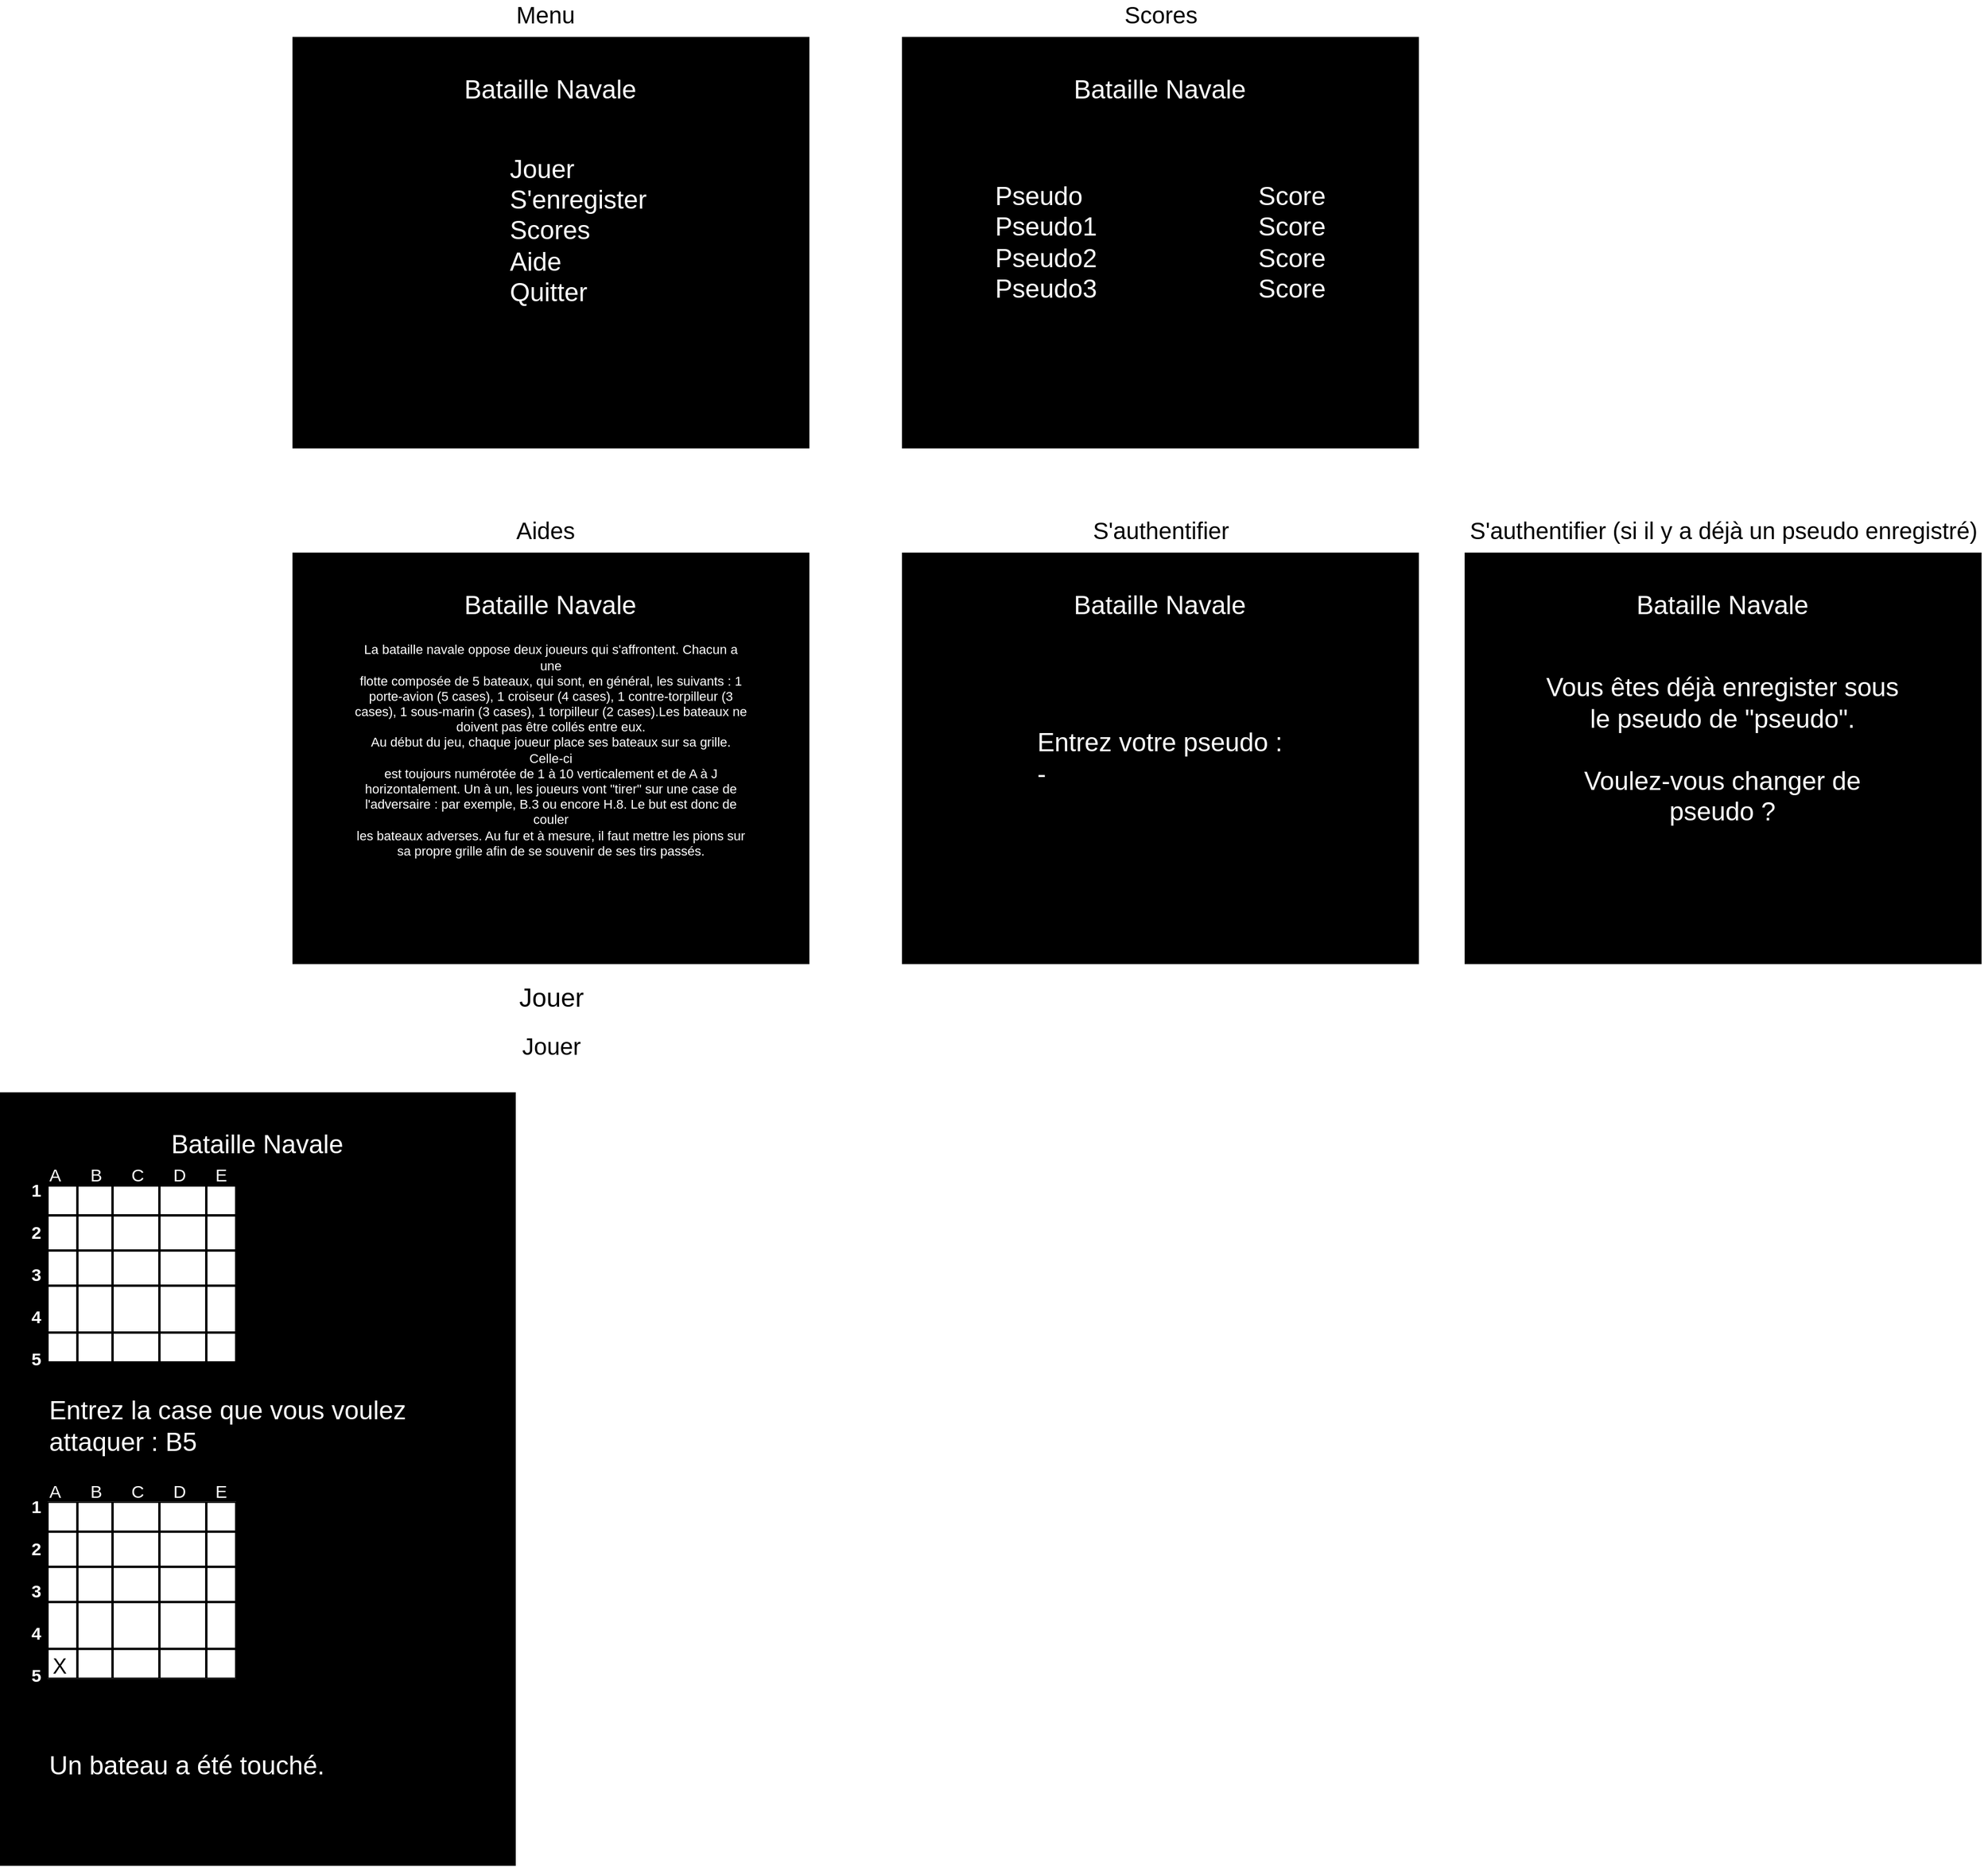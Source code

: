 <mxfile version="12.4.2" type="device" pages="6"><diagram id="BNZDwIskPqp4XQbm4Osp" name="Page-1"><mxGraphModel dx="5209" dy="2055" grid="1" gridSize="10" guides="1" tooltips="1" connect="1" arrows="1" fold="1" page="1" pageScale="1" pageWidth="1654" pageHeight="1169" math="0" shadow="0"><root><mxCell id="0"/><mxCell id="1" parent="0"/><mxCell id="pRQERKFvI18nccKF1-Ji-6" value="" style="group" vertex="1" connectable="0" parent="1"><mxGeometry x="40" y="40" width="440" height="350.14" as="geometry"/></mxCell><mxCell id="pRQERKFvI18nccKF1-Ji-1" value="" style="rounded=0;whiteSpace=wrap;html=1;strokeColor=#000000;fillColor=#000000;" vertex="1" parent="pRQERKFvI18nccKF1-Ji-6"><mxGeometry width="440" height="350.14" as="geometry"/></mxCell><mxCell id="pRQERKFvI18nccKF1-Ji-3" value="&lt;font style=&quot;font-size: 22px&quot; color=&quot;#ffffff&quot;&gt;Bataille Navale&lt;/font&gt;" style="text;html=1;strokeColor=none;fillColor=none;align=center;verticalAlign=middle;whiteSpace=wrap;rounded=0;" vertex="1" parent="pRQERKFvI18nccKF1-Ji-6"><mxGeometry x="126.413" y="28.43" width="187.174" height="32.83" as="geometry"/></mxCell><mxCell id="pRQERKFvI18nccKF1-Ji-4" value="&lt;font style=&quot;font-size: 22px&quot; color=&quot;#ffffff&quot;&gt;Jouer&lt;br&gt;S'enregister&lt;br&gt;Scores&lt;br&gt;Aide&lt;br&gt;Quitter&lt;/font&gt;" style="text;html=1;strokeColor=none;fillColor=none;align=left;verticalAlign=middle;whiteSpace=wrap;rounded=0;" vertex="1" parent="pRQERKFvI18nccKF1-Ji-6"><mxGeometry x="183.469" y="77.67" width="73.061" height="175.07" as="geometry"/></mxCell><mxCell id="pRQERKFvI18nccKF1-Ji-11" value="&lt;font style=&quot;font-size: 20px&quot;&gt;Menu&lt;/font&gt;" style="text;html=1;align=center;verticalAlign=middle;resizable=0;points=[];;autosize=1;" vertex="1" parent="1"><mxGeometry x="220" y="10" width="70" height="20" as="geometry"/></mxCell><mxCell id="pRQERKFvI18nccKF1-Ji-12" value="&lt;font style=&quot;font-size: 20px&quot;&gt;Scores&lt;br&gt;&lt;/font&gt;" style="text;html=1;align=center;verticalAlign=middle;resizable=0;points=[];;autosize=1;" vertex="1" parent="1"><mxGeometry x="740" y="10" width="80" height="20" as="geometry"/></mxCell><mxCell id="pRQERKFvI18nccKF1-Ji-15" value="" style="group" vertex="1" connectable="0" parent="1"><mxGeometry x="560" y="40" width="440" height="350.14" as="geometry"/></mxCell><mxCell id="pRQERKFvI18nccKF1-Ji-8" value="" style="rounded=0;whiteSpace=wrap;html=1;strokeColor=#000000;fillColor=#000000;" vertex="1" parent="pRQERKFvI18nccKF1-Ji-15"><mxGeometry width="440" height="350.14" as="geometry"/></mxCell><mxCell id="pRQERKFvI18nccKF1-Ji-9" value="&lt;font style=&quot;font-size: 22px&quot; color=&quot;#ffffff&quot;&gt;Bataille Navale&lt;/font&gt;" style="text;html=1;strokeColor=none;fillColor=none;align=center;verticalAlign=middle;whiteSpace=wrap;rounded=0;" vertex="1" parent="pRQERKFvI18nccKF1-Ji-15"><mxGeometry x="126.413" y="28.43" width="187.174" height="32.83" as="geometry"/></mxCell><mxCell id="pRQERKFvI18nccKF1-Ji-13" value="&lt;div&gt;&lt;span style=&quot;font-size: 22px ; color: rgb(255 , 255 , 255)&quot;&gt;Pseudo&lt;/span&gt;&lt;/div&gt;&lt;div&gt;&lt;span style=&quot;color: rgb(255 , 255 , 255) ; font-size: 22px&quot;&gt;Pseudo1&lt;/span&gt;&lt;span style=&quot;font-size: 22px ; color: rgb(255 , 255 , 255)&quot;&gt;&lt;br&gt;&lt;/span&gt;&lt;/div&gt;&lt;div&gt;&lt;span style=&quot;color: rgb(255 , 255 , 255) ; font-size: 22px&quot;&gt;Pseudo2&lt;/span&gt;&lt;span style=&quot;color: rgb(255 , 255 , 255) ; font-size: 22px&quot;&gt;&lt;br&gt;&lt;/span&gt;&lt;/div&gt;&lt;div&gt;&lt;span style=&quot;color: rgb(255 , 255 , 255) ; font-size: 22px&quot;&gt;Pseudo3&lt;/span&gt;&lt;span style=&quot;color: rgb(255 , 255 , 255) ; font-size: 22px&quot;&gt;&lt;br&gt;&lt;/span&gt;&lt;/div&gt;" style="text;html=1;strokeColor=none;fillColor=none;align=left;verticalAlign=middle;whiteSpace=wrap;rounded=0;" vertex="1" parent="pRQERKFvI18nccKF1-Ji-15"><mxGeometry x="76.744" y="87.54" width="138.14" height="175.07" as="geometry"/></mxCell><mxCell id="pRQERKFvI18nccKF1-Ji-14" value="&lt;div&gt;&lt;span style=&quot;color: rgb(255 , 255 , 255) ; font-size: 22px&quot;&gt;Score&lt;/span&gt;&lt;br&gt;&lt;/div&gt;&lt;div&gt;&lt;span style=&quot;color: rgb(255 , 255 , 255) ; font-size: 22px&quot;&gt;Score&lt;/span&gt;&lt;span style=&quot;color: rgb(255 , 255 , 255) ; font-size: 22px&quot;&gt;&lt;br&gt;&lt;/span&gt;&lt;/div&gt;&lt;div&gt;&lt;span style=&quot;color: rgb(255 , 255 , 255) ; font-size: 22px&quot;&gt;Score&lt;/span&gt;&lt;span style=&quot;color: rgb(255 , 255 , 255) ; font-size: 22px&quot;&gt;&lt;br&gt;&lt;/span&gt;&lt;/div&gt;&lt;div&gt;&lt;span style=&quot;color: rgb(255 , 255 , 255) ; font-size: 22px&quot;&gt;Score&lt;/span&gt;&lt;span style=&quot;color: rgb(255 , 255 , 255) ; font-size: 22px&quot;&gt;&lt;br&gt;&lt;/span&gt;&lt;/div&gt;" style="text;html=1;strokeColor=none;fillColor=none;align=right;verticalAlign=middle;whiteSpace=wrap;rounded=0;" vertex="1" parent="pRQERKFvI18nccKF1-Ji-15"><mxGeometry x="225.116" y="87.54" width="138.14" height="175.07" as="geometry"/></mxCell><mxCell id="pRQERKFvI18nccKF1-Ji-22" value="" style="group" vertex="1" connectable="0" parent="1"><mxGeometry x="40" y="480" width="440" height="350.14" as="geometry"/></mxCell><mxCell id="pRQERKFvI18nccKF1-Ji-23" value="" style="rounded=0;whiteSpace=wrap;html=1;strokeColor=#000000;fillColor=#000000;" vertex="1" parent="pRQERKFvI18nccKF1-Ji-22"><mxGeometry width="440" height="350.14" as="geometry"/></mxCell><mxCell id="pRQERKFvI18nccKF1-Ji-24" value="&lt;font style=&quot;font-size: 22px&quot; color=&quot;#ffffff&quot;&gt;Bataille Navale&lt;/font&gt;" style="text;html=1;strokeColor=none;fillColor=none;align=center;verticalAlign=middle;whiteSpace=wrap;rounded=0;" vertex="1" parent="pRQERKFvI18nccKF1-Ji-22"><mxGeometry x="126.413" y="28.43" width="187.174" height="32.83" as="geometry"/></mxCell><mxCell id="pRQERKFvI18nccKF1-Ji-27" value="&lt;p style=&quot;font-size: 11px&quot;&gt;&lt;font color=&quot;#ffffff&quot; style=&quot;font-size: 11px&quot;&gt;La bataille navale oppose deux joueurs qui s'affrontent. Chacun a une&lt;br&gt; flotte composée de 5 bateaux, qui sont, en général, les suivants&amp;nbsp;: 1 &lt;br&gt;porte-avion (5 cases), 1 croiseur (4 cases), 1 contre-torpilleur (3 &lt;br&gt;cases), 1 sous-marin (3 cases), 1 torpilleur (2 cases).Les bateaux ne &lt;br&gt;doivent pas être collés entre eux.&lt;br&gt;Au début du jeu, chaque joueur place ses bateaux sur sa grille. Celle-ci&lt;br&gt; est toujours numérotée de 1 à 10 verticalement et de A à J &lt;br&gt;horizontalement. Un à un, les joueurs vont &quot;tirer&quot; sur une case de &lt;br&gt;l'adversaire&amp;nbsp;: par exemple, B.3 ou encore H.8. Le but est donc de couler&lt;br&gt; les bateaux adverses. Au fur et à mesure, il faut mettre les pions sur &lt;br&gt;sa propre grille afin de se souvenir de ses tirs passés.&lt;br&gt;&lt;/font&gt;&lt;/p&gt;&lt;p style=&quot;font-size: 11px&quot;&gt;&lt;font style=&quot;font-size: 11px&quot;&gt;Un fonctionnement plus sophistiqué mettant en œuvre de la &lt;br&gt;stratégie est de tirer une salve (trois coups par exemple) et de donner &lt;br&gt;le résultat global de la salve.&amp;nbsp;&lt;/font&gt;&lt;/p&gt;" style="text;html=1;strokeColor=none;fillColor=none;align=center;verticalAlign=middle;whiteSpace=wrap;rounded=0;" vertex="1" parent="pRQERKFvI18nccKF1-Ji-22"><mxGeometry x="50" y="50" width="340" height="300" as="geometry"/></mxCell><mxCell id="pRQERKFvI18nccKF1-Ji-28" value="&lt;font style=&quot;font-size: 20px&quot;&gt;Aides&lt;br&gt;&lt;/font&gt;" style="text;html=1;align=center;verticalAlign=middle;resizable=0;points=[];;autosize=1;" vertex="1" parent="1"><mxGeometry x="220" y="450" width="70" height="20" as="geometry"/></mxCell><mxCell id="pRQERKFvI18nccKF1-Ji-40" value="" style="group" vertex="1" connectable="0" parent="1"><mxGeometry x="560" y="480" width="440" height="350.14" as="geometry"/></mxCell><mxCell id="pRQERKFvI18nccKF1-Ji-47" value="" style="group" vertex="1" connectable="0" parent="pRQERKFvI18nccKF1-Ji-40"><mxGeometry width="440" height="350.14" as="geometry"/></mxCell><mxCell id="pRQERKFvI18nccKF1-Ji-41" value="" style="rounded=0;whiteSpace=wrap;html=1;strokeColor=#000000;fillColor=#000000;" vertex="1" parent="pRQERKFvI18nccKF1-Ji-47"><mxGeometry width="440" height="350.14" as="geometry"/></mxCell><mxCell id="pRQERKFvI18nccKF1-Ji-42" value="&lt;font style=&quot;font-size: 22px&quot; color=&quot;#ffffff&quot;&gt;Bataille Navale&lt;/font&gt;" style="text;html=1;strokeColor=none;fillColor=none;align=center;verticalAlign=middle;whiteSpace=wrap;rounded=0;" vertex="1" parent="pRQERKFvI18nccKF1-Ji-47"><mxGeometry x="126.413" y="28.43" width="187.174" height="32.83" as="geometry"/></mxCell><mxCell id="pRQERKFvI18nccKF1-Ji-43" value="&lt;span style=&quot;color: rgb(255 , 255 , 255) ; font-size: 22px&quot;&gt;Entrez votre pseudo :&lt;/span&gt;&lt;br style=&quot;color: rgb(255 , 255 , 255) ; font-size: 22px&quot;&gt;&lt;div style=&quot;color: rgb(255 , 255 , 255) ; font-size: 22px ; text-align: left&quot;&gt;-&lt;/div&gt;" style="text;html=1;strokeColor=none;fillColor=none;align=center;verticalAlign=middle;whiteSpace=wrap;rounded=0;" vertex="1" parent="pRQERKFvI18nccKF1-Ji-47"><mxGeometry x="68.37" y="87.53" width="303.26" height="175.07" as="geometry"/></mxCell><mxCell id="pRQERKFvI18nccKF1-Ji-46" value="&lt;font style=&quot;font-size: 20px&quot;&gt;S'authentifier&lt;br&gt;&lt;/font&gt;" style="text;html=1;align=center;verticalAlign=middle;resizable=0;points=[];;autosize=1;" vertex="1" parent="1"><mxGeometry x="715" y="450" width="130" height="20" as="geometry"/></mxCell><mxCell id="pRQERKFvI18nccKF1-Ji-48" value="" style="group" vertex="1" connectable="0" parent="1"><mxGeometry x="1040" y="480" width="440" height="350.14" as="geometry"/></mxCell><mxCell id="pRQERKFvI18nccKF1-Ji-49" value="" style="group" vertex="1" connectable="0" parent="pRQERKFvI18nccKF1-Ji-48"><mxGeometry width="440" height="350.14" as="geometry"/></mxCell><mxCell id="pRQERKFvI18nccKF1-Ji-50" value="" style="rounded=0;whiteSpace=wrap;html=1;strokeColor=#000000;fillColor=#000000;" vertex="1" parent="pRQERKFvI18nccKF1-Ji-49"><mxGeometry width="440" height="350.14" as="geometry"/></mxCell><mxCell id="pRQERKFvI18nccKF1-Ji-51" value="&lt;font style=&quot;font-size: 22px&quot; color=&quot;#ffffff&quot;&gt;Bataille Navale&lt;/font&gt;" style="text;html=1;strokeColor=none;fillColor=none;align=center;verticalAlign=middle;whiteSpace=wrap;rounded=0;" vertex="1" parent="pRQERKFvI18nccKF1-Ji-49"><mxGeometry x="126.413" y="28.43" width="187.174" height="32.83" as="geometry"/></mxCell><mxCell id="pRQERKFvI18nccKF1-Ji-52" value="&lt;font color=&quot;#ffffff&quot;&gt;&lt;span style=&quot;font-size: 22px&quot;&gt;Vous êtes déjà enregister sous le pseudo de &quot;pseudo&quot;.&lt;br&gt;&lt;br&gt;Voulez-vous changer de pseudo ?&lt;br&gt;&lt;/span&gt;&lt;/font&gt;C" style="text;html=1;strokeColor=none;fillColor=none;align=center;verticalAlign=middle;whiteSpace=wrap;rounded=0;" vertex="1" parent="pRQERKFvI18nccKF1-Ji-49"><mxGeometry x="68.37" y="87.54" width="303.26" height="175.07" as="geometry"/></mxCell><mxCell id="pRQERKFvI18nccKF1-Ji-54" value="&lt;font style=&quot;font-size: 20px&quot;&gt;S'authentifier (si il y a déjà un pseudo enregistré)&lt;br&gt;&lt;/font&gt;" style="text;html=1;align=center;verticalAlign=middle;resizable=0;points=[];;autosize=1;" vertex="1" parent="1"><mxGeometry x="1035" y="450" width="450" height="20" as="geometry"/></mxCell><mxCell id="pRQERKFvI18nccKF1-Ji-55" value="&lt;font style=&quot;font-size: 20px&quot;&gt;Jouer&lt;br&gt;&lt;/font&gt;" style="text;html=1;align=center;verticalAlign=middle;resizable=0;points=[];;autosize=1;" vertex="1" parent="1"><mxGeometry x="225" y="890" width="70" height="20" as="geometry"/></mxCell><mxCell id="pRQERKFvI18nccKF1-Ji-56" value="" style="group" vertex="1" connectable="0" parent="1"><mxGeometry x="-210" y="940" width="440" height="660" as="geometry"/></mxCell><mxCell id="pRQERKFvI18nccKF1-Ji-85" value="" style="group" vertex="1" connectable="0" parent="pRQERKFvI18nccKF1-Ji-56"><mxGeometry width="440" height="660" as="geometry"/></mxCell><mxCell id="pRQERKFvI18nccKF1-Ji-57" value="gf" style="rounded=0;whiteSpace=wrap;html=1;strokeColor=none;fillColor=#000000;" vertex="1" parent="pRQERKFvI18nccKF1-Ji-85"><mxGeometry width="440" height="660" as="geometry"/></mxCell><mxCell id="pRQERKFvI18nccKF1-Ji-58" value="&lt;font style=&quot;font-size: 22px&quot; color=&quot;#ffffff&quot;&gt;Bataille Navale&lt;/font&gt;" style="text;html=1;strokeColor=none;fillColor=none;align=center;verticalAlign=middle;whiteSpace=wrap;rounded=0;" vertex="1" parent="pRQERKFvI18nccKF1-Ji-85"><mxGeometry x="126.413" y="28.43" width="187.174" height="32.83" as="geometry"/></mxCell><mxCell id="pRQERKFvI18nccKF1-Ji-100" value="&lt;font color=&quot;#ffffff&quot;&gt;&lt;span style=&quot;font-size: 22px&quot;&gt;Entrez la case que vous voulez attaquer : B5&lt;/span&gt;&lt;/font&gt;" style="text;html=1;strokeColor=none;fillColor=none;align=left;verticalAlign=middle;whiteSpace=wrap;rounded=0;" vertex="1" parent="pRQERKFvI18nccKF1-Ji-85"><mxGeometry x="40" y="240" width="360" height="89.86" as="geometry"/></mxCell><mxCell id="pRQERKFvI18nccKF1-Ji-103" value="" style="group" vertex="1" connectable="0" parent="pRQERKFvI18nccKF1-Ji-85"><mxGeometry x="11" y="60" width="190" height="180" as="geometry"/></mxCell><mxCell id="pRQERKFvI18nccKF1-Ji-98" value="" style="group;strokeColor=#FFFFFF;gradientColor=none;fillColor=#FFFFFF;" vertex="1" connectable="0" parent="pRQERKFvI18nccKF1-Ji-103"><mxGeometry x="30" y="20" width="160" height="150" as="geometry"/></mxCell><mxCell id="pRQERKFvI18nccKF1-Ji-86" value="" style="group;strokeColor=#000000;gradientColor=none;fillColor=#FFFFFF;" vertex="1" connectable="0" parent="pRQERKFvI18nccKF1-Ji-98"><mxGeometry width="160" height="150" as="geometry"/></mxCell><mxCell id="pRQERKFvI18nccKF1-Ji-61" value="" style="line;strokeWidth=2;html=1;fillColor=#FFFFFF;strokeColor=#000000;gradientColor=none;" vertex="1" parent="pRQERKFvI18nccKF1-Ji-86"><mxGeometry y="20" width="160" height="10" as="geometry"/></mxCell><mxCell id="pRQERKFvI18nccKF1-Ji-62" value="" style="line;strokeWidth=2;html=1;fillColor=#FFFFFF;strokeColor=#000000;gradientColor=none;" vertex="1" parent="pRQERKFvI18nccKF1-Ji-86"><mxGeometry y="50" width="160" height="10" as="geometry"/></mxCell><mxCell id="pRQERKFvI18nccKF1-Ji-63" value="" style="line;strokeWidth=2;html=1;fillColor=#FFFFFF;strokeColor=#000000;gradientColor=none;" vertex="1" parent="pRQERKFvI18nccKF1-Ji-86"><mxGeometry y="80" width="160" height="10" as="geometry"/></mxCell><mxCell id="pRQERKFvI18nccKF1-Ji-64" value="" style="line;strokeWidth=2;html=1;fillColor=#FFFFFF;strokeColor=#000000;gradientColor=none;" vertex="1" parent="pRQERKFvI18nccKF1-Ji-86"><mxGeometry y="120" width="160" height="10" as="geometry"/></mxCell><mxCell id="pRQERKFvI18nccKF1-Ji-65" value="" style="line;strokeWidth=2;direction=south;html=1;fillColor=#FFFFFF;strokeColor=#000000;gradientColor=none;" vertex="1" parent="pRQERKFvI18nccKF1-Ji-86"><mxGeometry x="20" width="10" height="150" as="geometry"/></mxCell><mxCell id="pRQERKFvI18nccKF1-Ji-66" value="" style="line;strokeWidth=2;direction=south;html=1;fillColor=#FFFFFF;strokeColor=#000000;gradientColor=none;" vertex="1" parent="pRQERKFvI18nccKF1-Ji-86"><mxGeometry x="50" width="10" height="150" as="geometry"/></mxCell><mxCell id="pRQERKFvI18nccKF1-Ji-67" value="" style="line;strokeWidth=2;direction=south;html=1;fillColor=#FFFFFF;strokeColor=#000000;gradientColor=none;" vertex="1" parent="pRQERKFvI18nccKF1-Ji-86"><mxGeometry x="90" width="10" height="150" as="geometry"/></mxCell><mxCell id="pRQERKFvI18nccKF1-Ji-68" value="" style="line;strokeWidth=2;direction=south;html=1;fillColor=#FFFFFF;strokeColor=#000000;gradientColor=none;" vertex="1" parent="pRQERKFvI18nccKF1-Ji-86"><mxGeometry x="130" width="10" height="150" as="geometry"/></mxCell><mxCell id="pRQERKFvI18nccKF1-Ji-101" value="&lt;font style=&quot;font-size: 15px&quot; color=&quot;#ffffff&quot;&gt;&lt;b&gt;1&lt;br&gt;&lt;br&gt;2&lt;br&gt;&lt;br&gt;3&lt;br&gt;&lt;br&gt;4&lt;br&gt;&lt;br&gt;5&lt;/b&gt;&lt;/font&gt;" style="text;html=1;strokeColor=none;fillColor=none;align=center;verticalAlign=middle;whiteSpace=wrap;rounded=0;" vertex="1" parent="pRQERKFvI18nccKF1-Ji-103"><mxGeometry y="10" width="40" height="170" as="geometry"/></mxCell><mxCell id="pRQERKFvI18nccKF1-Ji-102" value="&lt;font style=&quot;font-size: 15px&quot; color=&quot;#ffffff&quot;&gt;A&amp;nbsp; &amp;nbsp; &amp;nbsp; B&amp;nbsp; &amp;nbsp; &amp;nbsp; C&amp;nbsp; &amp;nbsp; &amp;nbsp; D&amp;nbsp; &amp;nbsp; &amp;nbsp; E&amp;nbsp;&lt;/font&gt;" style="text;html=1;strokeColor=none;fillColor=none;align=center;verticalAlign=middle;whiteSpace=wrap;rounded=0;" vertex="1" parent="pRQERKFvI18nccKF1-Ji-103"><mxGeometry x="29" width="160" height="20" as="geometry"/></mxCell><mxCell id="pRQERKFvI18nccKF1-Ji-104" value="" style="group" vertex="1" connectable="0" parent="pRQERKFvI18nccKF1-Ji-85"><mxGeometry x="11" y="329.86" width="190" height="180" as="geometry"/></mxCell><mxCell id="pRQERKFvI18nccKF1-Ji-105" value="" style="group;strokeColor=#FFFFFF;gradientColor=none;fillColor=#FFFFFF;" vertex="1" connectable="0" parent="pRQERKFvI18nccKF1-Ji-104"><mxGeometry x="30" y="20" width="160" height="150" as="geometry"/></mxCell><mxCell id="pRQERKFvI18nccKF1-Ji-106" value="" style="group;strokeColor=#000000;gradientColor=none;fillColor=#FFFFFF;" vertex="1" connectable="0" parent="pRQERKFvI18nccKF1-Ji-105"><mxGeometry width="160" height="150" as="geometry"/></mxCell><mxCell id="pRQERKFvI18nccKF1-Ji-107" value="" style="line;strokeWidth=2;html=1;fillColor=#FFFFFF;strokeColor=#000000;gradientColor=none;" vertex="1" parent="pRQERKFvI18nccKF1-Ji-106"><mxGeometry y="20" width="160" height="10" as="geometry"/></mxCell><mxCell id="pRQERKFvI18nccKF1-Ji-108" value="" style="line;strokeWidth=2;html=1;fillColor=#FFFFFF;strokeColor=#000000;gradientColor=none;" vertex="1" parent="pRQERKFvI18nccKF1-Ji-106"><mxGeometry y="50" width="160" height="10" as="geometry"/></mxCell><mxCell id="pRQERKFvI18nccKF1-Ji-109" value="" style="line;strokeWidth=2;html=1;fillColor=#FFFFFF;strokeColor=#000000;gradientColor=none;" vertex="1" parent="pRQERKFvI18nccKF1-Ji-106"><mxGeometry y="80" width="160" height="10" as="geometry"/></mxCell><mxCell id="pRQERKFvI18nccKF1-Ji-110" value="" style="line;strokeWidth=2;html=1;fillColor=#FFFFFF;strokeColor=#000000;gradientColor=none;" vertex="1" parent="pRQERKFvI18nccKF1-Ji-106"><mxGeometry y="120" width="160" height="10" as="geometry"/></mxCell><mxCell id="pRQERKFvI18nccKF1-Ji-111" value="" style="line;strokeWidth=2;direction=south;html=1;fillColor=#FFFFFF;strokeColor=#000000;gradientColor=none;" vertex="1" parent="pRQERKFvI18nccKF1-Ji-106"><mxGeometry x="20" width="10" height="150" as="geometry"/></mxCell><mxCell id="pRQERKFvI18nccKF1-Ji-112" value="" style="line;strokeWidth=2;direction=south;html=1;fillColor=#FFFFFF;strokeColor=#000000;gradientColor=none;" vertex="1" parent="pRQERKFvI18nccKF1-Ji-106"><mxGeometry x="50" width="10" height="150" as="geometry"/></mxCell><mxCell id="pRQERKFvI18nccKF1-Ji-113" value="" style="line;strokeWidth=2;direction=south;html=1;fillColor=#FFFFFF;strokeColor=#000000;gradientColor=none;" vertex="1" parent="pRQERKFvI18nccKF1-Ji-106"><mxGeometry x="90" width="10" height="150" as="geometry"/></mxCell><mxCell id="pRQERKFvI18nccKF1-Ji-114" value="" style="line;strokeWidth=2;direction=south;html=1;fillColor=#FFFFFF;strokeColor=#000000;gradientColor=none;" vertex="1" parent="pRQERKFvI18nccKF1-Ji-106"><mxGeometry x="130" width="10" height="150" as="geometry"/></mxCell><mxCell id="pRQERKFvI18nccKF1-Ji-115" value="&lt;font style=&quot;font-size: 15px&quot; color=&quot;#ffffff&quot;&gt;&lt;b&gt;1&lt;br&gt;&lt;br&gt;2&lt;br&gt;&lt;br&gt;3&lt;br&gt;&lt;br&gt;4&lt;br&gt;&lt;br&gt;5&lt;/b&gt;&lt;/font&gt;" style="text;html=1;strokeColor=none;fillColor=none;align=center;verticalAlign=middle;whiteSpace=wrap;rounded=0;" vertex="1" parent="pRQERKFvI18nccKF1-Ji-104"><mxGeometry y="10" width="40" height="170" as="geometry"/></mxCell><mxCell id="pRQERKFvI18nccKF1-Ji-116" value="&lt;font style=&quot;font-size: 15px&quot; color=&quot;#ffffff&quot;&gt;A&amp;nbsp; &amp;nbsp; &amp;nbsp; B&amp;nbsp; &amp;nbsp; &amp;nbsp; C&amp;nbsp; &amp;nbsp; &amp;nbsp; D&amp;nbsp; &amp;nbsp; &amp;nbsp; E&amp;nbsp;&lt;/font&gt;" style="text;html=1;strokeColor=none;fillColor=none;align=center;verticalAlign=middle;whiteSpace=wrap;rounded=0;" vertex="1" parent="pRQERKFvI18nccKF1-Ji-104"><mxGeometry x="29" width="160" height="20" as="geometry"/></mxCell><mxCell id="pRQERKFvI18nccKF1-Ji-117" value="&lt;font style=&quot;font-size: 18px&quot;&gt;X&lt;/font&gt;" style="text;html=1;strokeColor=none;fillColor=none;align=center;verticalAlign=middle;whiteSpace=wrap;rounded=0;" vertex="1" parent="pRQERKFvI18nccKF1-Ji-104"><mxGeometry x="20" y="150" width="40" height="20" as="geometry"/></mxCell><mxCell id="pRQERKFvI18nccKF1-Ji-120" value="&lt;font color=&quot;#ffffff&quot;&gt;&lt;span style=&quot;font-size: 22px&quot;&gt;Un bateau a été touché.&lt;/span&gt;&lt;/font&gt;" style="text;html=1;strokeColor=none;fillColor=none;align=left;verticalAlign=middle;whiteSpace=wrap;rounded=0;" vertex="1" parent="pRQERKFvI18nccKF1-Ji-85"><mxGeometry x="40" y="530" width="360" height="89.86" as="geometry"/></mxCell><mxCell id="pRQERKFvI18nccKF1-Ji-121" value="&lt;font style=&quot;font-size: 22px&quot;&gt;Jouer&lt;/font&gt;" style="text;html=1;align=center;verticalAlign=middle;resizable=0;points=[];;autosize=1;" vertex="1" parent="1"><mxGeometry x="225" y="850" width="70" height="20" as="geometry"/></mxCell></root></mxGraphModel></diagram><diagram id="CNgHYw875Z84gKTQAWyq" name="Menu"><mxGraphModel dx="2844" dy="1644" grid="1" gridSize="10" guides="1" tooltips="1" connect="1" arrows="1" fold="1" page="1" pageScale="1" pageWidth="1654" pageHeight="1169" math="0" shadow="0"><root><mxCell id="igWDGKzdh5sg-Q40kpAM-0"/><mxCell id="igWDGKzdh5sg-Q40kpAM-1" parent="igWDGKzdh5sg-Q40kpAM-0"/><mxCell id="igWDGKzdh5sg-Q40kpAM-2" value="" style="group" vertex="1" connectable="0" parent="igWDGKzdh5sg-Q40kpAM-1"><mxGeometry x="40" y="40" width="1560" height="1080" as="geometry"/></mxCell><mxCell id="igWDGKzdh5sg-Q40kpAM-3" value="" style="rounded=0;whiteSpace=wrap;html=1;strokeColor=#000000;fillColor=#000000;" vertex="1" parent="igWDGKzdh5sg-Q40kpAM-2"><mxGeometry width="1560" height="1080" as="geometry"/></mxCell><mxCell id="igWDGKzdh5sg-Q40kpAM-4" value="&lt;font style=&quot;font-size: 42px&quot; color=&quot;#ffffff&quot;&gt;Bataille Navale&lt;/font&gt;" style="text;html=1;strokeColor=none;fillColor=none;align=center;verticalAlign=middle;whiteSpace=wrap;rounded=0;" vertex="1" parent="igWDGKzdh5sg-Q40kpAM-2"><mxGeometry x="448.192" y="87.692" width="663.617" height="101.263" as="geometry"/></mxCell><mxCell id="igWDGKzdh5sg-Q40kpAM-5" value="&lt;font style=&quot;font-size: 42px&quot; color=&quot;#ffffff&quot;&gt;1 - Jouer&lt;br&gt;2 - S'enregister&lt;br&gt;3 - Scores4&amp;nbsp;&lt;br&gt;4- Aide&lt;br&gt;5 -Quitter&lt;/font&gt;" style="text;html=1;strokeColor=none;fillColor=none;align=left;verticalAlign=middle;whiteSpace=wrap;rounded=0;" vertex="1" parent="igWDGKzdh5sg-Q40kpAM-2"><mxGeometry x="592" y="270" width="390" height="540" as="geometry"/></mxCell></root></mxGraphModel></diagram><diagram id="ZR22stYiMbIsGkttyago" name="Scores"><mxGraphModel dx="3555" dy="2055" grid="1" gridSize="10" guides="1" tooltips="1" connect="1" arrows="1" fold="1" page="1" pageScale="1" pageWidth="1654" pageHeight="1169" math="0" shadow="0"><root><mxCell id="4lNIcN7EGqIiJyr5g7bS-0"/><mxCell id="4lNIcN7EGqIiJyr5g7bS-1" parent="4lNIcN7EGqIiJyr5g7bS-0"/><mxCell id="4lNIcN7EGqIiJyr5g7bS-2" value="" style="group" vertex="1" connectable="0" parent="4lNIcN7EGqIiJyr5g7bS-1"><mxGeometry x="40" y="40" width="1560" height="1080" as="geometry"/></mxCell><mxCell id="4lNIcN7EGqIiJyr5g7bS-3" value="" style="rounded=0;whiteSpace=wrap;html=1;strokeColor=#000000;fillColor=#000000;" vertex="1" parent="4lNIcN7EGqIiJyr5g7bS-2"><mxGeometry width="1560.0" height="1080.0" as="geometry"/></mxCell><mxCell id="4lNIcN7EGqIiJyr5g7bS-4" value="&lt;font style=&quot;font-size: 42px&quot; color=&quot;#ffffff&quot;&gt;Bataille Navale&lt;/font&gt;" style="text;html=1;strokeColor=none;fillColor=none;align=center;verticalAlign=middle;whiteSpace=wrap;rounded=0;" vertex="1" parent="4lNIcN7EGqIiJyr5g7bS-2"><mxGeometry x="448.192" y="87.692" width="663.617" height="101.263" as="geometry"/></mxCell><mxCell id="4lNIcN7EGqIiJyr5g7bS-5" value="&lt;div style=&quot;font-size: 42px&quot;&gt;&lt;span style=&quot;color: rgb(255 , 255 , 255)&quot;&gt;&lt;font style=&quot;font-size: 42px&quot;&gt;Pseudo&lt;/font&gt;&lt;/span&gt;&lt;/div&gt;&lt;div style=&quot;font-size: 42px&quot;&gt;&lt;font style=&quot;font-size: 42px&quot;&gt;&lt;span style=&quot;color: rgb(255 , 255 , 255)&quot;&gt;*Pseudo1*&lt;/span&gt;&lt;span style=&quot;color: rgb(255 , 255 , 255)&quot;&gt;&lt;br&gt;&lt;/span&gt;&lt;/font&gt;&lt;/div&gt;&lt;div style=&quot;font-size: 42px&quot;&gt;&lt;font style=&quot;font-size: 42px&quot;&gt;&lt;span style=&quot;color: rgb(255 , 255 , 255)&quot;&gt;*Pseudo2*&lt;/span&gt;&lt;span style=&quot;color: rgb(255 , 255 , 255)&quot;&gt;&lt;br&gt;&lt;/span&gt;&lt;/font&gt;&lt;/div&gt;&lt;div style=&quot;font-size: 42px&quot;&gt;&lt;span style=&quot;color: rgb(255 , 255 , 255)&quot;&gt;&lt;font style=&quot;font-size: 42px&quot;&gt;*Pseudo3*&lt;/font&gt;&lt;/span&gt;&lt;span style=&quot;font-size: 22px ; color: rgb(255 , 255 , 255)&quot;&gt;&lt;br&gt;&lt;/span&gt;&lt;/div&gt;" style="text;html=1;strokeColor=none;fillColor=none;align=left;verticalAlign=middle;whiteSpace=wrap;rounded=0;" vertex="1" parent="4lNIcN7EGqIiJyr5g7bS-2"><mxGeometry x="272.093" y="270.015" width="489.767" height="540.0" as="geometry"/></mxCell><mxCell id="4lNIcN7EGqIiJyr5g7bS-6" value="&lt;div style=&quot;font-size: 42px&quot;&gt;&lt;font style=&quot;font-size: 42px&quot;&gt;&lt;span style=&quot;color: rgb(255 , 255 , 255)&quot;&gt;Score&lt;/span&gt;&lt;br&gt;&lt;/font&gt;&lt;/div&gt;&lt;div style=&quot;font-size: 42px&quot;&gt;&lt;font style=&quot;font-size: 42px&quot;&gt;&lt;span style=&quot;color: rgb(255 , 255 , 255)&quot;&gt;*Score*pts&lt;/span&gt;&lt;span style=&quot;color: rgb(255 , 255 , 255)&quot;&gt;&lt;br&gt;&lt;/span&gt;&lt;/font&gt;&lt;/div&gt;&lt;div style=&quot;font-size: 42px&quot;&gt;&lt;font style=&quot;font-size: 42px&quot;&gt;&lt;span style=&quot;color: rgb(255 , 255 , 255)&quot;&gt;*Score*pts&lt;/span&gt;&lt;span style=&quot;color: rgb(255 , 255 , 255)&quot;&gt;&lt;br&gt;&lt;/span&gt;&lt;/font&gt;&lt;/div&gt;&lt;div style=&quot;font-size: 42px&quot;&gt;&lt;span style=&quot;color: rgb(255 , 255 , 255)&quot;&gt;&lt;font style=&quot;font-size: 42px&quot;&gt;*Score*pts&lt;/font&gt;&lt;/span&gt;&lt;span style=&quot;font-size: 22px ; color: rgb(255 , 255 , 255)&quot;&gt;&lt;br&gt;&lt;/span&gt;&lt;/div&gt;" style="text;html=1;strokeColor=none;fillColor=none;align=right;verticalAlign=middle;whiteSpace=wrap;rounded=0;" vertex="1" parent="4lNIcN7EGqIiJyr5g7bS-2"><mxGeometry x="798.14" y="270.015" width="489.767" height="540.0" as="geometry"/></mxCell></root></mxGraphModel></diagram><diagram id="8omV5ljfkL-lPjEedh0S" name="Aides"><mxGraphModel dx="3555" dy="2055" grid="1" gridSize="10" guides="1" tooltips="1" connect="1" arrows="1" fold="1" page="1" pageScale="1" pageWidth="1654" pageHeight="1169" math="0" shadow="0"><root><mxCell id="Gb3zS9eeh_gu-fAQk_DF-0"/><mxCell id="Gb3zS9eeh_gu-fAQk_DF-1" parent="Gb3zS9eeh_gu-fAQk_DF-0"/><mxCell id="Gb3zS9eeh_gu-fAQk_DF-2" value="" style="group" vertex="1" connectable="0" parent="Gb3zS9eeh_gu-fAQk_DF-1"><mxGeometry x="40" y="40" width="1560" height="1080" as="geometry"/></mxCell><mxCell id="Gb3zS9eeh_gu-fAQk_DF-3" value="" style="rounded=0;whiteSpace=wrap;html=1;strokeColor=#000000;fillColor=#000000;" vertex="1" parent="Gb3zS9eeh_gu-fAQk_DF-2"><mxGeometry width="1560" height="1080" as="geometry"/></mxCell><mxCell id="Gb3zS9eeh_gu-fAQk_DF-4" value="&lt;font style=&quot;font-size: 42px&quot; color=&quot;#ffffff&quot;&gt;Bataille Navale&lt;/font&gt;" style="text;html=1;strokeColor=none;fillColor=none;align=center;verticalAlign=middle;whiteSpace=wrap;rounded=0;" vertex="1" parent="Gb3zS9eeh_gu-fAQk_DF-2"><mxGeometry x="448.192" y="87.692" width="663.617" height="101.263" as="geometry"/></mxCell><mxCell id="Gb3zS9eeh_gu-fAQk_DF-5" value="&lt;p style=&quot;font-size: 35px&quot;&gt;&lt;font color=&quot;#ffffff&quot; style=&quot;font-size: 35px&quot;&gt;La bataille navale oppose deux joueurs qui s'affrontent. Chacun a une&lt;br&gt; flotte composée de 5 bateaux, qui sont, en général, les suivants&amp;nbsp;: 1 &lt;br&gt;porte-avion (5 cases), 1 croiseur (4 cases), 1 contre-torpilleur (3 &lt;br&gt;cases), 1 sous-marin (3 cases), 1 torpilleur (2 cases).Les bateaux ne &lt;br&gt;doivent pas être collés entre eux.&lt;br&gt;Au début du jeu, chaque joueur place ses bateaux sur sa grille. Celle-ci&lt;br&gt; est toujours numérotée de 1 à 10 verticalement et de A à J &lt;br&gt;horizontalement. Un à un, les joueurs vont &quot;tirer&quot; sur une case de &lt;br&gt;l'adversaire&amp;nbsp;: par exemple, B.3 ou encore H.8. Le but est donc de couler&lt;br&gt; les bateaux adverses. Au fur et à mesure, il faut mettre les pions sur &lt;br&gt;sa propre grille afin de se souvenir de ses tirs passés.&lt;br&gt;&lt;/font&gt;&lt;/p&gt;&lt;p style=&quot;font-size: 35px&quot;&gt;&lt;font style=&quot;font-size: 35px&quot;&gt;Un fonctionnement plus sophistiqué mettant en œuvre de la &lt;br&gt;stratégie est de tirer une salve (trois coups par exemple) et de donner &lt;br&gt;le résultat global de la salve.&amp;nbsp;&lt;/font&gt;&lt;/p&gt;" style="text;html=1;strokeColor=none;fillColor=none;align=center;verticalAlign=middle;whiteSpace=wrap;rounded=0;" vertex="1" parent="Gb3zS9eeh_gu-fAQk_DF-2"><mxGeometry x="177.273" y="154.224" width="1205.455" height="925.344" as="geometry"/></mxCell></root></mxGraphModel></diagram><diagram id="uw8Wr8WhKK2OB7kqo4nS" name="S'authentifier"><mxGraphModel dx="4740" dy="2740" grid="1" gridSize="10" guides="1" tooltips="1" connect="1" arrows="1" fold="1" page="1" pageScale="1" pageWidth="1654" pageHeight="1169" math="0" shadow="0"><root><mxCell id="BHmdubxd2els0mqt7_BB-0"/><mxCell id="BHmdubxd2els0mqt7_BB-1" parent="BHmdubxd2els0mqt7_BB-0"/><mxCell id="ALjEMDZPOvIerUvVznLz-0" value="" style="group" vertex="1" connectable="0" parent="BHmdubxd2els0mqt7_BB-1"><mxGeometry x="40" y="80" width="1560" height="1040" as="geometry"/></mxCell><mxCell id="ALjEMDZPOvIerUvVznLz-1" value="" style="group" vertex="1" connectable="0" parent="ALjEMDZPOvIerUvVznLz-0"><mxGeometry width="1560" height="1040" as="geometry"/></mxCell><mxCell id="ALjEMDZPOvIerUvVznLz-2" value="" style="rounded=0;whiteSpace=wrap;html=1;strokeColor=#000000;fillColor=#000000;" vertex="1" parent="ALjEMDZPOvIerUvVznLz-1"><mxGeometry width="1560" height="1040" as="geometry"/></mxCell><mxCell id="ALjEMDZPOvIerUvVznLz-3" value="&lt;font style=&quot;font-size: 42px&quot; color=&quot;#ffffff&quot;&gt;Bataille Navale&lt;/font&gt;" style="text;html=1;strokeColor=none;fillColor=none;align=center;verticalAlign=middle;whiteSpace=wrap;rounded=0;" vertex="1" parent="ALjEMDZPOvIerUvVznLz-1"><mxGeometry x="448.192" y="84.444" width="663.617" height="97.513" as="geometry"/></mxCell><mxCell id="ALjEMDZPOvIerUvVznLz-4" value="&lt;font style=&quot;font-size: 42px&quot;&gt;&lt;span style=&quot;color: rgb(255 , 255 , 255)&quot;&gt;Entrez votre pseudo :&lt;/span&gt;&lt;br style=&quot;color: rgb(255 , 255 , 255)&quot;&gt;&lt;/font&gt;&lt;div style=&quot;color: rgb(255 , 255 , 255) ; text-align: left ; font-size: 42px&quot;&gt;&lt;font style=&quot;font-size: 42px&quot;&gt;-&lt;/font&gt;&lt;/div&gt;" style="text;html=1;strokeColor=none;fillColor=none;align=center;verticalAlign=middle;whiteSpace=wrap;rounded=0;" vertex="1" parent="ALjEMDZPOvIerUvVznLz-1"><mxGeometry x="242.403" y="259.985" width="1075.195" height="520" as="geometry"/></mxCell><mxCell id="ALjEMDZPOvIerUvVznLz-5" value="&lt;font&gt;&lt;font style=&quot;font-size: 33px&quot;&gt;S'authentifier&lt;/font&gt;&lt;br&gt;&lt;/font&gt;" style="text;html=1;align=center;verticalAlign=middle;resizable=0;points=[];;autosize=1;" vertex="1" parent="BHmdubxd2els0mqt7_BB-1"><mxGeometry x="720" y="25" width="210" height="30" as="geometry"/></mxCell><mxCell id="ALjEMDZPOvIerUvVznLz-6" value="" style="group" vertex="1" connectable="0" parent="BHmdubxd2els0mqt7_BB-1"><mxGeometry x="40" y="1200" width="1560" height="1080" as="geometry"/></mxCell><mxCell id="ALjEMDZPOvIerUvVznLz-7" value="" style="group" vertex="1" connectable="0" parent="ALjEMDZPOvIerUvVznLz-6"><mxGeometry width="1560" height="1080" as="geometry"/></mxCell><mxCell id="ALjEMDZPOvIerUvVznLz-8" value="" style="rounded=0;whiteSpace=wrap;html=1;strokeColor=#000000;fillColor=#000000;" vertex="1" parent="ALjEMDZPOvIerUvVznLz-7"><mxGeometry width="1560" height="1080" as="geometry"/></mxCell><mxCell id="ALjEMDZPOvIerUvVznLz-9" value="&lt;font style=&quot;font-size: 42px&quot; color=&quot;#ffffff&quot;&gt;Bataille Navale&lt;/font&gt;" style="text;html=1;strokeColor=none;fillColor=none;align=center;verticalAlign=middle;whiteSpace=wrap;rounded=0;" vertex="1" parent="ALjEMDZPOvIerUvVznLz-7"><mxGeometry x="448.192" y="87.692" width="663.617" height="101.263" as="geometry"/></mxCell><mxCell id="ALjEMDZPOvIerUvVznLz-10" value="&lt;font style=&quot;font-size: 42px&quot;&gt;&lt;font color=&quot;#ffffff&quot; style=&quot;font-size: 42px&quot;&gt;Vous êtes déjà enregister sous le pseudo de &quot;pseudo&quot;.&lt;br&gt;&lt;br&gt;Voulez-vous changer de pseudo ?&lt;br&gt;&lt;/font&gt;C&lt;/font&gt;" style="text;html=1;strokeColor=none;fillColor=none;align=center;verticalAlign=middle;whiteSpace=wrap;rounded=0;" vertex="1" parent="ALjEMDZPOvIerUvVznLz-7"><mxGeometry x="242.403" y="270.015" width="1075.195" height="540" as="geometry"/></mxCell><mxCell id="ALjEMDZPOvIerUvVznLz-11" value="&lt;font&gt;&lt;font style=&quot;font-size: 33px&quot;&gt;S'authentifier (si il y a déjà un pseudo enregistré)&lt;/font&gt;&lt;br&gt;&lt;/font&gt;" style="text;html=1;align=center;verticalAlign=middle;resizable=0;points=[];;autosize=1;" vertex="1" parent="BHmdubxd2els0mqt7_BB-1"><mxGeometry x="470" y="1160" width="730" height="30" as="geometry"/></mxCell></root></mxGraphModel></diagram><diagram id="A94LvcoyC7E_lN6JJj8F" name="Jouer"><mxGraphModel dx="2839" dy="685" grid="1" gridSize="10" guides="1" tooltips="1" connect="1" arrows="1" fold="1" page="1" pageScale="1" pageWidth="1654" pageHeight="1169" math="0" shadow="0"><root><mxCell id="3xoax5xIVM59ol5Lrn6m-0"/><mxCell id="3xoax5xIVM59ol5Lrn6m-1" parent="3xoax5xIVM59ol5Lrn6m-0"/><mxCell id="3xoax5xIVM59ol5Lrn6m-2" value="" style="group" vertex="1" connectable="0" parent="3xoax5xIVM59ol5Lrn6m-1"><mxGeometry x="-1610" y="80" width="1530" height="2240" as="geometry"/></mxCell><mxCell id="3xoax5xIVM59ol5Lrn6m-3" value="" style="group" vertex="1" connectable="0" parent="3xoax5xIVM59ol5Lrn6m-2"><mxGeometry y="16.67" width="1530" height="2240" as="geometry"/></mxCell><mxCell id="3xoax5xIVM59ol5Lrn6m-4" value="gf" style="rounded=0;whiteSpace=wrap;html=1;strokeColor=none;fillColor=#000000;" vertex="1" parent="3xoax5xIVM59ol5Lrn6m-3"><mxGeometry width="1530" height="2240" as="geometry"/></mxCell><mxCell id="3xoax5xIVM59ol5Lrn6m-5" value="&lt;font style=&quot;font-size: 22px&quot; color=&quot;#ffffff&quot;&gt;Bataille Navale&lt;/font&gt;" style="text;html=1;strokeColor=none;fillColor=none;align=center;verticalAlign=middle;whiteSpace=wrap;rounded=0;" vertex="1" parent="3xoax5xIVM59ol5Lrn6m-3"><mxGeometry x="439.573" y="96.49" width="650.855" height="111.423" as="geometry"/></mxCell><mxCell id="3xoax5xIVM59ol5Lrn6m-6" value="&lt;font color=&quot;#ffffff&quot;&gt;&lt;span style=&quot;font-size: 22px&quot;&gt;Entrez la case que vous voulez attaquer : B5&lt;/span&gt;&lt;/font&gt;" style="text;html=1;strokeColor=none;fillColor=none;align=left;verticalAlign=middle;whiteSpace=wrap;rounded=0;" vertex="1" parent="3xoax5xIVM59ol5Lrn6m-3"><mxGeometry x="139.091" y="814.545" width="1251.818" height="304.979" as="geometry"/></mxCell><mxCell id="3xoax5xIVM59ol5Lrn6m-34" value="&lt;font color=&quot;#ffffff&quot;&gt;&lt;span style=&quot;font-size: 22px&quot;&gt;Un bateau a été touché.&lt;/span&gt;&lt;/font&gt;" style="text;html=1;strokeColor=none;fillColor=none;align=left;verticalAlign=middle;whiteSpace=wrap;rounded=0;" vertex="1" parent="3xoax5xIVM59ol5Lrn6m-3"><mxGeometry x="139.091" y="1798.788" width="1251.818" height="304.979" as="geometry"/></mxCell><mxCell id="3xoax5xIVM59ol5Lrn6m-35" value="" style="whiteSpace=wrap;html=1;aspect=fixed;strokeColor=#FFFFFF;fillColor=#FF6666;gradientColor=none;" vertex="1" parent="3xoax5xIVM59ol5Lrn6m-1"><mxGeometry x="160" y="240" width="80" height="80" as="geometry"/></mxCell><mxCell id="3xoax5xIVM59ol5Lrn6m-36" value="" style="whiteSpace=wrap;html=1;aspect=fixed;strokeColor=#FFFFFF;fillColor=#FF6666;gradientColor=none;" vertex="1" parent="3xoax5xIVM59ol5Lrn6m-1"><mxGeometry x="240" y="240" width="80" height="80" as="geometry"/></mxCell></root></mxGraphModel></diagram></mxfile>